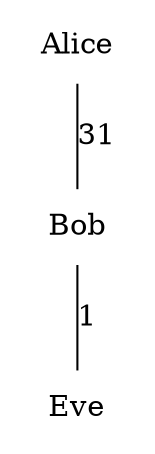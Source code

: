 graph G {
  node [style=filled,color=white];
  Alice;
  Bob;
  Eve;

  Alice -- Bob [label="31"];
  Bob --  Eve [label="1"];
}
